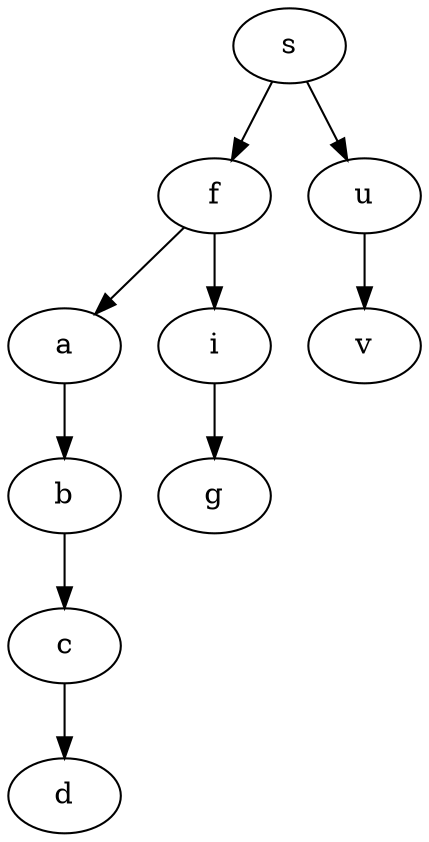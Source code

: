 digraph G {
  "s" -> "f";
  "f" -> "a";
  "a" -> "b";
  "b" -> "c";
  "c" -> "d";
  "d";
  "f" -> "i";
  "i" -> "g";
  "g";
  "s" -> "u";
  "u" -> "v";
  "v";
}
